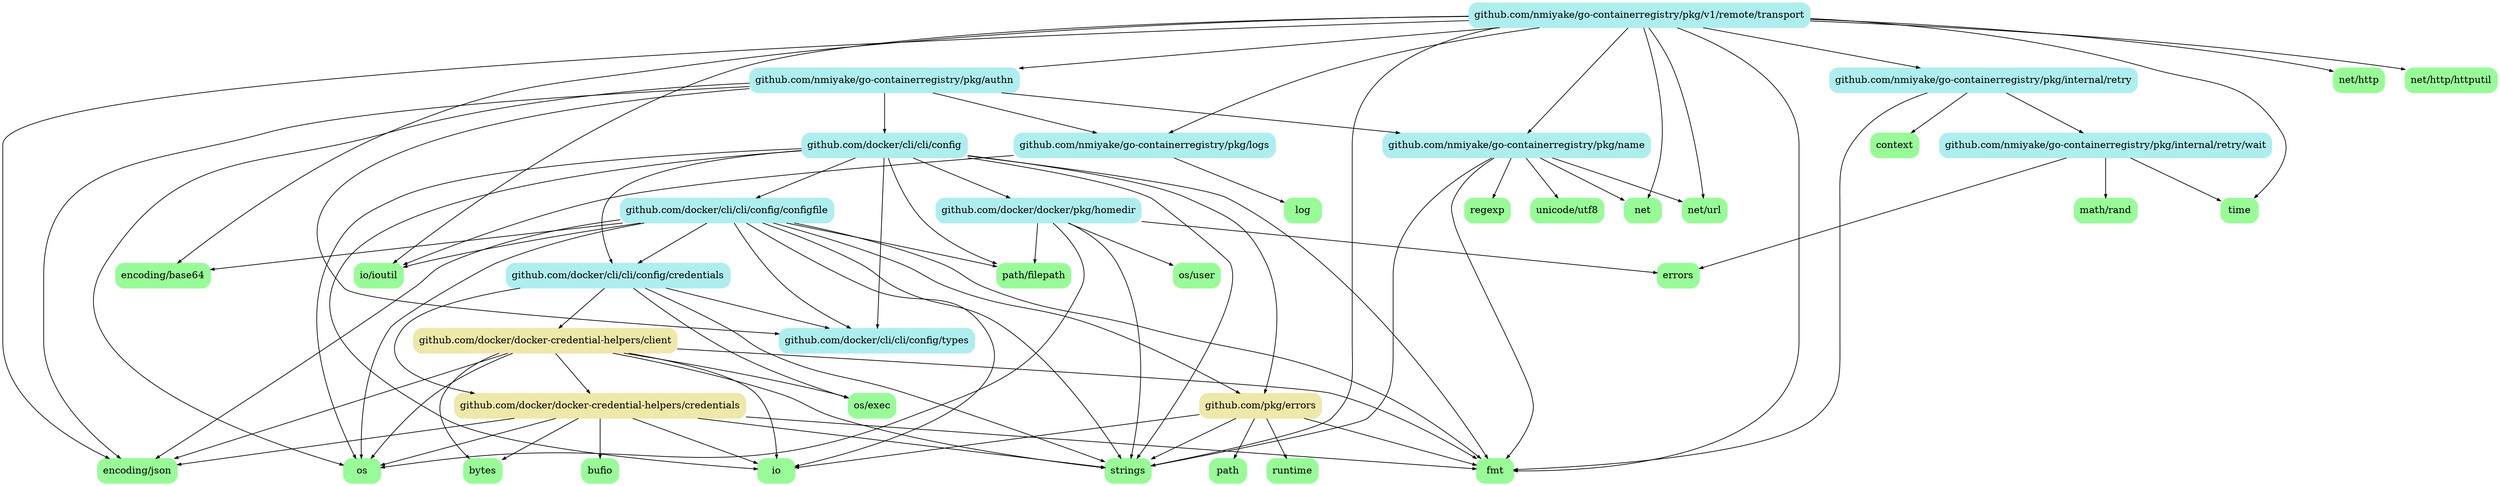 digraph godep {
nodesep=0.4
ranksep=0.8
node [shape="box",style="rounded,filled"]
edge [arrowsize="0.5"]
"bufio" [label="bufio" color="palegreen" URL="https://godoc.org/bufio" target="_blank"];
"bytes" [label="bytes" color="palegreen" URL="https://godoc.org/bytes" target="_blank"];
"context" [label="context" color="palegreen" URL="https://godoc.org/context" target="_blank"];
"encoding/base64" [label="encoding/base64" color="palegreen" URL="https://godoc.org/encoding/base64" target="_blank"];
"encoding/json" [label="encoding/json" color="palegreen" URL="https://godoc.org/encoding/json" target="_blank"];
"errors" [label="errors" color="palegreen" URL="https://godoc.org/errors" target="_blank"];
"fmt" [label="fmt" color="palegreen" URL="https://godoc.org/fmt" target="_blank"];
"github.com/docker/cli/cli/config" [label="github.com/docker/cli/cli/config" color="paleturquoise" URL="https://godoc.org/github.com/docker/cli/cli/config" target="_blank"];
"github.com/docker/cli/cli/config" -> "fmt";
"github.com/docker/cli/cli/config" -> "github.com/docker/cli/cli/config/configfile";
"github.com/docker/cli/cli/config" -> "github.com/docker/cli/cli/config/credentials";
"github.com/docker/cli/cli/config" -> "github.com/docker/cli/cli/config/types";
"github.com/docker/cli/cli/config" -> "github.com/docker/docker/pkg/homedir";
"github.com/docker/cli/cli/config" -> "github.com/pkg/errors";
"github.com/docker/cli/cli/config" -> "io";
"github.com/docker/cli/cli/config" -> "os";
"github.com/docker/cli/cli/config" -> "path/filepath";
"github.com/docker/cli/cli/config" -> "strings";
"github.com/docker/cli/cli/config/configfile" [label="github.com/docker/cli/cli/config/configfile" color="paleturquoise" URL="https://godoc.org/github.com/docker/cli/cli/config/configfile" target="_blank"];
"github.com/docker/cli/cli/config/configfile" -> "encoding/base64";
"github.com/docker/cli/cli/config/configfile" -> "encoding/json";
"github.com/docker/cli/cli/config/configfile" -> "fmt";
"github.com/docker/cli/cli/config/configfile" -> "github.com/docker/cli/cli/config/credentials";
"github.com/docker/cli/cli/config/configfile" -> "github.com/docker/cli/cli/config/types";
"github.com/docker/cli/cli/config/configfile" -> "github.com/pkg/errors";
"github.com/docker/cli/cli/config/configfile" -> "io";
"github.com/docker/cli/cli/config/configfile" -> "io/ioutil";
"github.com/docker/cli/cli/config/configfile" -> "os";
"github.com/docker/cli/cli/config/configfile" -> "path/filepath";
"github.com/docker/cli/cli/config/configfile" -> "strings";
"github.com/docker/cli/cli/config/credentials" [label="github.com/docker/cli/cli/config/credentials" color="paleturquoise" URL="https://godoc.org/github.com/docker/cli/cli/config/credentials" target="_blank"];
"github.com/docker/cli/cli/config/credentials" -> "github.com/docker/cli/cli/config/types";
"github.com/docker/cli/cli/config/credentials" -> "github.com/docker/docker-credential-helpers/client";
"github.com/docker/cli/cli/config/credentials" -> "github.com/docker/docker-credential-helpers/credentials";
"github.com/docker/cli/cli/config/credentials" -> "os/exec";
"github.com/docker/cli/cli/config/credentials" -> "strings";
"github.com/docker/cli/cli/config/types" [label="github.com/docker/cli/cli/config/types" color="paleturquoise" URL="https://godoc.org/github.com/docker/cli/cli/config/types" target="_blank"];
"github.com/docker/docker-credential-helpers/client" [label="github.com/docker/docker-credential-helpers/client" color="palegoldenrod" URL="https://godoc.org/github.com/docker/docker-credential-helpers/client" target="_blank"];
"github.com/docker/docker-credential-helpers/client" -> "bytes";
"github.com/docker/docker-credential-helpers/client" -> "encoding/json";
"github.com/docker/docker-credential-helpers/client" -> "fmt";
"github.com/docker/docker-credential-helpers/client" -> "github.com/docker/docker-credential-helpers/credentials";
"github.com/docker/docker-credential-helpers/client" -> "io";
"github.com/docker/docker-credential-helpers/client" -> "os";
"github.com/docker/docker-credential-helpers/client" -> "os/exec";
"github.com/docker/docker-credential-helpers/client" -> "strings";
"github.com/docker/docker-credential-helpers/credentials" [label="github.com/docker/docker-credential-helpers/credentials" color="palegoldenrod" URL="https://godoc.org/github.com/docker/docker-credential-helpers/credentials" target="_blank"];
"github.com/docker/docker-credential-helpers/credentials" -> "bufio";
"github.com/docker/docker-credential-helpers/credentials" -> "bytes";
"github.com/docker/docker-credential-helpers/credentials" -> "encoding/json";
"github.com/docker/docker-credential-helpers/credentials" -> "fmt";
"github.com/docker/docker-credential-helpers/credentials" -> "io";
"github.com/docker/docker-credential-helpers/credentials" -> "os";
"github.com/docker/docker-credential-helpers/credentials" -> "strings";
"github.com/docker/docker/pkg/homedir" [label="github.com/docker/docker/pkg/homedir" color="paleturquoise" URL="https://godoc.org/github.com/docker/docker/pkg/homedir" target="_blank"];
"github.com/docker/docker/pkg/homedir" -> "errors";
"github.com/docker/docker/pkg/homedir" -> "os";
"github.com/docker/docker/pkg/homedir" -> "os/user";
"github.com/docker/docker/pkg/homedir" -> "path/filepath";
"github.com/docker/docker/pkg/homedir" -> "strings";
"github.com/nmiyake/go-containerregistry/pkg/authn" [label="github.com/nmiyake/go-containerregistry/pkg/authn" color="paleturquoise" URL="https://godoc.org/github.com/google/go-containerregistry/pkg/authn" target="_blank"];
"github.com/nmiyake/go-containerregistry/pkg/authn" -> "encoding/json";
"github.com/nmiyake/go-containerregistry/pkg/authn" -> "github.com/docker/cli/cli/config";
"github.com/nmiyake/go-containerregistry/pkg/authn" -> "github.com/docker/cli/cli/config/types";
"github.com/nmiyake/go-containerregistry/pkg/authn" -> "github.com/nmiyake/go-containerregistry/pkg/logs";
"github.com/nmiyake/go-containerregistry/pkg/authn" -> "github.com/nmiyake/go-containerregistry/pkg/name";
"github.com/nmiyake/go-containerregistry/pkg/authn" -> "os";
"github.com/nmiyake/go-containerregistry/pkg/internal/retry" [label="github.com/nmiyake/go-containerregistry/pkg/internal/retry" color="paleturquoise" URL="https://godoc.org/github.com/google/go-containerregistry/pkg/internal/retry" target="_blank"];
"github.com/nmiyake/go-containerregistry/pkg/internal/retry" -> "context";
"github.com/nmiyake/go-containerregistry/pkg/internal/retry" -> "fmt";
"github.com/nmiyake/go-containerregistry/pkg/internal/retry" -> "github.com/nmiyake/go-containerregistry/pkg/internal/retry/wait";
"github.com/nmiyake/go-containerregistry/pkg/internal/retry/wait" [label="github.com/nmiyake/go-containerregistry/pkg/internal/retry/wait" color="paleturquoise" URL="https://godoc.org/github.com/google/go-containerregistry/pkg/internal/retry/wait" target="_blank"];
"github.com/nmiyake/go-containerregistry/pkg/internal/retry/wait" -> "errors";
"github.com/nmiyake/go-containerregistry/pkg/internal/retry/wait" -> "math/rand";
"github.com/nmiyake/go-containerregistry/pkg/internal/retry/wait" -> "time";
"github.com/nmiyake/go-containerregistry/pkg/logs" [label="github.com/nmiyake/go-containerregistry/pkg/logs" color="paleturquoise" URL="https://godoc.org/github.com/google/go-containerregistry/pkg/logs" target="_blank"];
"github.com/nmiyake/go-containerregistry/pkg/logs" -> "io/ioutil";
"github.com/nmiyake/go-containerregistry/pkg/logs" -> "log";
"github.com/nmiyake/go-containerregistry/pkg/name" [label="github.com/nmiyake/go-containerregistry/pkg/name" color="paleturquoise" URL="https://godoc.org/github.com/google/go-containerregistry/pkg/name" target="_blank"];
"github.com/nmiyake/go-containerregistry/pkg/name" -> "fmt";
"github.com/nmiyake/go-containerregistry/pkg/name" -> "net";
"github.com/nmiyake/go-containerregistry/pkg/name" -> "net/url";
"github.com/nmiyake/go-containerregistry/pkg/name" -> "regexp";
"github.com/nmiyake/go-containerregistry/pkg/name" -> "strings";
"github.com/nmiyake/go-containerregistry/pkg/name" -> "unicode/utf8";
"github.com/nmiyake/go-containerregistry/pkg/v1/remote/transport" [label="github.com/nmiyake/go-containerregistry/pkg/v1/remote/transport" color="paleturquoise" URL="https://godoc.org/github.com/google/go-containerregistry/pkg/v1/remote/transport" target="_blank"];
"github.com/nmiyake/go-containerregistry/pkg/v1/remote/transport" -> "encoding/base64";
"github.com/nmiyake/go-containerregistry/pkg/v1/remote/transport" -> "encoding/json";
"github.com/nmiyake/go-containerregistry/pkg/v1/remote/transport" -> "fmt";
"github.com/nmiyake/go-containerregistry/pkg/v1/remote/transport" -> "github.com/nmiyake/go-containerregistry/pkg/authn";
"github.com/nmiyake/go-containerregistry/pkg/v1/remote/transport" -> "github.com/nmiyake/go-containerregistry/pkg/internal/retry";
"github.com/nmiyake/go-containerregistry/pkg/v1/remote/transport" -> "github.com/nmiyake/go-containerregistry/pkg/logs";
"github.com/nmiyake/go-containerregistry/pkg/v1/remote/transport" -> "github.com/nmiyake/go-containerregistry/pkg/name";
"github.com/nmiyake/go-containerregistry/pkg/v1/remote/transport" -> "io/ioutil";
"github.com/nmiyake/go-containerregistry/pkg/v1/remote/transport" -> "net";
"github.com/nmiyake/go-containerregistry/pkg/v1/remote/transport" -> "net/http";
"github.com/nmiyake/go-containerregistry/pkg/v1/remote/transport" -> "net/http/httputil";
"github.com/nmiyake/go-containerregistry/pkg/v1/remote/transport" -> "net/url";
"github.com/nmiyake/go-containerregistry/pkg/v1/remote/transport" -> "strings";
"github.com/nmiyake/go-containerregistry/pkg/v1/remote/transport" -> "time";
"github.com/pkg/errors" [label="github.com/pkg/errors" color="palegoldenrod" URL="https://godoc.org/github.com/pkg/errors" target="_blank"];
"github.com/pkg/errors" -> "fmt";
"github.com/pkg/errors" -> "io";
"github.com/pkg/errors" -> "path";
"github.com/pkg/errors" -> "runtime";
"github.com/pkg/errors" -> "strings";
"io" [label="io" color="palegreen" URL="https://godoc.org/io" target="_blank"];
"io/ioutil" [label="io/ioutil" color="palegreen" URL="https://godoc.org/io/ioutil" target="_blank"];
"log" [label="log" color="palegreen" URL="https://godoc.org/log" target="_blank"];
"math/rand" [label="math/rand" color="palegreen" URL="https://godoc.org/math/rand" target="_blank"];
"net" [label="net" color="palegreen" URL="https://godoc.org/net" target="_blank"];
"net/http" [label="net/http" color="palegreen" URL="https://godoc.org/net/http" target="_blank"];
"net/http/httputil" [label="net/http/httputil" color="palegreen" URL="https://godoc.org/net/http/httputil" target="_blank"];
"net/url" [label="net/url" color="palegreen" URL="https://godoc.org/net/url" target="_blank"];
"os" [label="os" color="palegreen" URL="https://godoc.org/os" target="_blank"];
"os/exec" [label="os/exec" color="palegreen" URL="https://godoc.org/os/exec" target="_blank"];
"os/user" [label="os/user" color="palegreen" URL="https://godoc.org/os/user" target="_blank"];
"path" [label="path" color="palegreen" URL="https://godoc.org/path" target="_blank"];
"path/filepath" [label="path/filepath" color="palegreen" URL="https://godoc.org/path/filepath" target="_blank"];
"regexp" [label="regexp" color="palegreen" URL="https://godoc.org/regexp" target="_blank"];
"runtime" [label="runtime" color="palegreen" URL="https://godoc.org/runtime" target="_blank"];
"strings" [label="strings" color="palegreen" URL="https://godoc.org/strings" target="_blank"];
"time" [label="time" color="palegreen" URL="https://godoc.org/time" target="_blank"];
"unicode/utf8" [label="unicode/utf8" color="palegreen" URL="https://godoc.org/unicode/utf8" target="_blank"];
}
